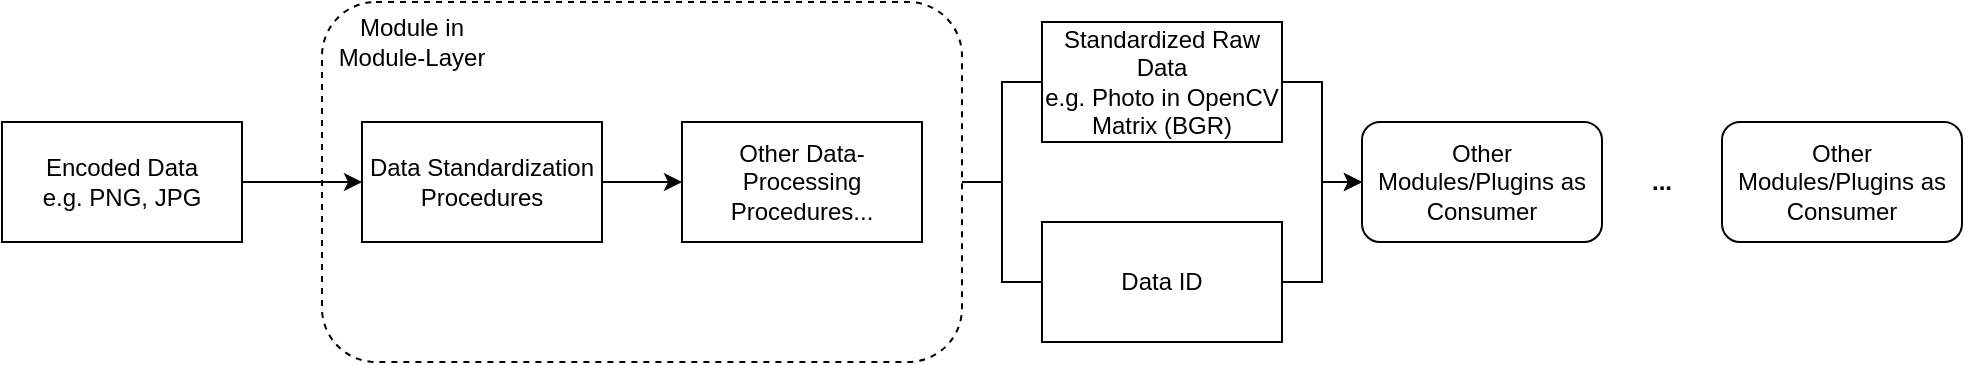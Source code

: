 <mxfile version="12.9.3" type="device"><diagram id="hmAdG7VneGjcX9mBMkoM" name="Page-1"><mxGraphModel dx="1422" dy="745" grid="1" gridSize="10" guides="1" tooltips="1" connect="1" arrows="1" fold="1" page="1" pageScale="1" pageWidth="827" pageHeight="1169" math="0" shadow="0"><root><mxCell id="0"/><mxCell id="1" parent="0"/><mxCell id="C67G4KJ_uM6LSJnIH5yI-10" style="edgeStyle=orthogonalEdgeStyle;rounded=0;orthogonalLoop=1;jettySize=auto;html=1;exitX=1;exitY=0.5;exitDx=0;exitDy=0;endArrow=none;endFill=0;" edge="1" parent="1" source="C67G4KJ_uM6LSJnIH5yI-5" target="C67G4KJ_uM6LSJnIH5yI-9"><mxGeometry relative="1" as="geometry"/></mxCell><mxCell id="C67G4KJ_uM6LSJnIH5yI-12" style="edgeStyle=orthogonalEdgeStyle;rounded=0;orthogonalLoop=1;jettySize=auto;html=1;exitX=1;exitY=0.5;exitDx=0;exitDy=0;entryX=0;entryY=0.5;entryDx=0;entryDy=0;endArrow=none;endFill=0;" edge="1" parent="1" source="C67G4KJ_uM6LSJnIH5yI-5" target="C67G4KJ_uM6LSJnIH5yI-11"><mxGeometry relative="1" as="geometry"/></mxCell><mxCell id="C67G4KJ_uM6LSJnIH5yI-5" value="" style="rounded=1;whiteSpace=wrap;html=1;dashed=1;" vertex="1" parent="1"><mxGeometry x="200" y="90" width="320" height="180" as="geometry"/></mxCell><mxCell id="C67G4KJ_uM6LSJnIH5yI-2" style="edgeStyle=orthogonalEdgeStyle;rounded=0;orthogonalLoop=1;jettySize=auto;html=1;exitX=1;exitY=0.5;exitDx=0;exitDy=0;" edge="1" parent="1" source="C67G4KJ_uM6LSJnIH5yI-1" target="C67G4KJ_uM6LSJnIH5yI-3"><mxGeometry relative="1" as="geometry"><mxPoint x="290" y="180" as="targetPoint"/></mxGeometry></mxCell><mxCell id="C67G4KJ_uM6LSJnIH5yI-1" value="Encoded Data&lt;br&gt;e.g. PNG, JPG" style="rounded=0;whiteSpace=wrap;html=1;" vertex="1" parent="1"><mxGeometry x="40" y="150" width="120" height="60" as="geometry"/></mxCell><mxCell id="C67G4KJ_uM6LSJnIH5yI-8" style="edgeStyle=orthogonalEdgeStyle;rounded=0;orthogonalLoop=1;jettySize=auto;html=1;exitX=1;exitY=0.5;exitDx=0;exitDy=0;entryX=0;entryY=0.5;entryDx=0;entryDy=0;" edge="1" parent="1" source="C67G4KJ_uM6LSJnIH5yI-3" target="C67G4KJ_uM6LSJnIH5yI-7"><mxGeometry relative="1" as="geometry"/></mxCell><mxCell id="C67G4KJ_uM6LSJnIH5yI-3" value="Data Standardization Procedures" style="rounded=0;whiteSpace=wrap;html=1;" vertex="1" parent="1"><mxGeometry x="220" y="150" width="120" height="60" as="geometry"/></mxCell><mxCell id="C67G4KJ_uM6LSJnIH5yI-6" value="Module in Module-Layer" style="text;html=1;strokeColor=none;fillColor=none;align=center;verticalAlign=middle;whiteSpace=wrap;rounded=0;dashed=1;" vertex="1" parent="1"><mxGeometry x="200" y="100" width="90" height="20" as="geometry"/></mxCell><mxCell id="C67G4KJ_uM6LSJnIH5yI-7" value="Other Data-Processing Procedures..." style="rounded=0;whiteSpace=wrap;html=1;" vertex="1" parent="1"><mxGeometry x="380" y="150" width="120" height="60" as="geometry"/></mxCell><mxCell id="C67G4KJ_uM6LSJnIH5yI-16" style="edgeStyle=orthogonalEdgeStyle;rounded=0;orthogonalLoop=1;jettySize=auto;html=1;exitX=1;exitY=0.5;exitDx=0;exitDy=0;entryX=0;entryY=0.5;entryDx=0;entryDy=0;endArrow=classic;endFill=1;" edge="1" parent="1" source="C67G4KJ_uM6LSJnIH5yI-9" target="C67G4KJ_uM6LSJnIH5yI-14"><mxGeometry relative="1" as="geometry"/></mxCell><mxCell id="C67G4KJ_uM6LSJnIH5yI-9" value="Standardized Raw Data&lt;br&gt;e.g. Photo in OpenCV Matrix (BGR)" style="rounded=0;whiteSpace=wrap;html=1;" vertex="1" parent="1"><mxGeometry x="560" y="100" width="120" height="60" as="geometry"/></mxCell><mxCell id="C67G4KJ_uM6LSJnIH5yI-17" style="edgeStyle=orthogonalEdgeStyle;rounded=0;orthogonalLoop=1;jettySize=auto;html=1;exitX=1;exitY=0.5;exitDx=0;exitDy=0;endArrow=classic;endFill=1;" edge="1" parent="1" source="C67G4KJ_uM6LSJnIH5yI-11" target="C67G4KJ_uM6LSJnIH5yI-14"><mxGeometry relative="1" as="geometry"/></mxCell><mxCell id="C67G4KJ_uM6LSJnIH5yI-11" value="Data ID" style="rounded=0;whiteSpace=wrap;html=1;" vertex="1" parent="1"><mxGeometry x="560" y="200" width="120" height="60" as="geometry"/></mxCell><mxCell id="C67G4KJ_uM6LSJnIH5yI-14" value="Other Modules/Plugins as Consumer" style="rounded=1;whiteSpace=wrap;html=1;" vertex="1" parent="1"><mxGeometry x="720" y="150" width="120" height="60" as="geometry"/></mxCell><mxCell id="C67G4KJ_uM6LSJnIH5yI-15" value="Other Modules/Plugins as Consumer" style="rounded=1;whiteSpace=wrap;html=1;" vertex="1" parent="1"><mxGeometry x="900" y="150" width="120" height="60" as="geometry"/></mxCell><mxCell id="C67G4KJ_uM6LSJnIH5yI-18" value="&lt;b&gt;...&lt;/b&gt;" style="text;html=1;strokeColor=none;fillColor=none;align=center;verticalAlign=middle;whiteSpace=wrap;rounded=0;" vertex="1" parent="1"><mxGeometry x="850" y="170" width="40" height="20" as="geometry"/></mxCell></root></mxGraphModel></diagram></mxfile>
